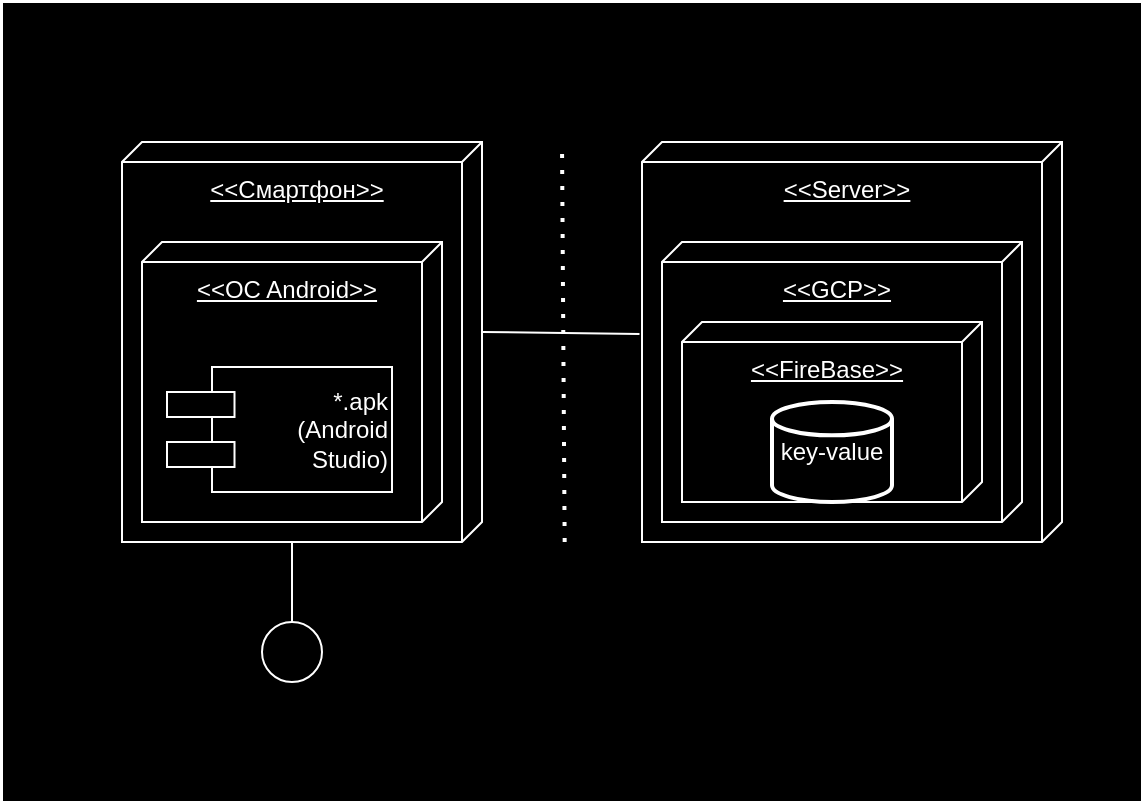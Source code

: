 <mxfile version="21.8.2" type="device">
  <diagram name="Сторінка-1" id="tnLcLUXqHJCQnk4bmuAs">
    <mxGraphModel dx="1329" dy="806" grid="1" gridSize="10" guides="1" tooltips="1" connect="1" arrows="1" fold="1" page="1" pageScale="1" pageWidth="827" pageHeight="1169" math="0" shadow="0">
      <root>
        <mxCell id="0" />
        <mxCell id="1" parent="0" />
        <mxCell id="SDawg5pdEoXjvyeKrGQc-1" value="" style="rounded=0;whiteSpace=wrap;html=1;fillColor=#000000;strokeColor=#FFFFFF;" vertex="1" parent="1">
          <mxGeometry x="120" y="185" width="570" height="400" as="geometry" />
        </mxCell>
        <mxCell id="SDawg5pdEoXjvyeKrGQc-2" value="&lt;u&gt;&amp;lt;&amp;lt;Смартфон&amp;gt;&amp;gt;&lt;/u&gt;" style="verticalAlign=top;align=center;shape=cube;size=10;direction=south;fontStyle=0;html=1;boundedLbl=1;spacingLeft=5;whiteSpace=wrap;fillColor=#000000;strokeColor=#FFFFFF;fontColor=#FFFFFF;" vertex="1" parent="1">
          <mxGeometry x="180" y="255" width="180" height="200" as="geometry" />
        </mxCell>
        <mxCell id="SDawg5pdEoXjvyeKrGQc-3" value="&lt;u&gt;&amp;lt;&amp;lt;OC Android&amp;gt;&amp;gt;&lt;/u&gt;" style="verticalAlign=top;align=center;shape=cube;size=10;direction=south;html=1;boundedLbl=1;spacingLeft=5;whiteSpace=wrap;fontColor=#FFFFFF;strokeColor=#FFFFFF;fillColor=#000000;" vertex="1" parent="SDawg5pdEoXjvyeKrGQc-2">
          <mxGeometry width="150" height="140" relative="1" as="geometry">
            <mxPoint x="10" y="50" as="offset" />
          </mxGeometry>
        </mxCell>
        <mxCell id="SDawg5pdEoXjvyeKrGQc-4" value="*.apk&lt;br&gt;(Android&lt;br&gt;Studio)" style="rounded=0;whiteSpace=wrap;html=1;align=right;fillColor=#000000;strokeColor=#FFFFFF;fontColor=#FFFFFF;" vertex="1" parent="SDawg5pdEoXjvyeKrGQc-2">
          <mxGeometry x="45" y="112.5" width="90" height="62.5" as="geometry" />
        </mxCell>
        <mxCell id="SDawg5pdEoXjvyeKrGQc-5" value="" style="rounded=0;whiteSpace=wrap;html=1;strokeColor=#FFFFFF;fillColor=#000000;" vertex="1" parent="SDawg5pdEoXjvyeKrGQc-2">
          <mxGeometry x="22.5" y="125" width="33.75" height="12.5" as="geometry" />
        </mxCell>
        <mxCell id="SDawg5pdEoXjvyeKrGQc-6" value="" style="rounded=0;whiteSpace=wrap;html=1;fillColor=#000000;strokeColor=#FFFFFF;" vertex="1" parent="SDawg5pdEoXjvyeKrGQc-2">
          <mxGeometry x="22.5" y="150" width="33.75" height="12.5" as="geometry" />
        </mxCell>
        <mxCell id="SDawg5pdEoXjvyeKrGQc-7" value="" style="endArrow=none;dashed=1;html=1;dashPattern=1 3;strokeWidth=2;rounded=0;strokeColor=#FFFFFF;" edge="1" parent="1">
          <mxGeometry width="50" height="50" relative="1" as="geometry">
            <mxPoint x="401.333" y="455" as="sourcePoint" />
            <mxPoint x="400" y="255" as="targetPoint" />
          </mxGeometry>
        </mxCell>
        <mxCell id="SDawg5pdEoXjvyeKrGQc-8" value="&lt;u&gt;&amp;lt;&amp;lt;Server&amp;gt;&amp;gt;&lt;/u&gt;" style="verticalAlign=top;align=center;shape=cube;size=10;direction=south;fontStyle=0;html=1;boundedLbl=1;spacingLeft=5;whiteSpace=wrap;fillColor=#000000;strokeColor=#FFFFFF;fontColor=#FFFFFF;" vertex="1" parent="1">
          <mxGeometry x="440" y="255" width="210" height="200" as="geometry" />
        </mxCell>
        <mxCell id="SDawg5pdEoXjvyeKrGQc-9" value="&lt;u&gt;&amp;lt;&amp;lt;GCP&amp;gt;&amp;gt;&lt;/u&gt;" style="verticalAlign=top;align=center;shape=cube;size=10;direction=south;html=1;boundedLbl=1;spacingLeft=5;whiteSpace=wrap;fontColor=#FFFFFF;strokeColor=#FFFFFF;fillColor=#000000;" vertex="1" parent="SDawg5pdEoXjvyeKrGQc-8">
          <mxGeometry width="180" height="140" relative="1" as="geometry">
            <mxPoint x="10" y="50" as="offset" />
          </mxGeometry>
        </mxCell>
        <mxCell id="SDawg5pdEoXjvyeKrGQc-10" value="&lt;u&gt;&amp;lt;&amp;lt;FireBase&amp;gt;&amp;gt;&lt;/u&gt;" style="verticalAlign=top;align=center;shape=cube;size=10;direction=south;html=1;boundedLbl=1;spacingLeft=5;whiteSpace=wrap;fontColor=#FFFFFF;strokeColor=#FFFFFF;fillColor=#000000;" vertex="1" parent="SDawg5pdEoXjvyeKrGQc-8">
          <mxGeometry x="20" y="90" width="150" height="90" as="geometry" />
        </mxCell>
        <mxCell id="SDawg5pdEoXjvyeKrGQc-11" value="key-value" style="strokeWidth=2;html=1;shape=mxgraph.flowchart.database;whiteSpace=wrap;fontColor=#FFFFFF;strokeColor=#FFFFFF;fillColor=#000000;" vertex="1" parent="SDawg5pdEoXjvyeKrGQc-8">
          <mxGeometry x="65" y="130" width="60" height="50" as="geometry" />
        </mxCell>
        <mxCell id="SDawg5pdEoXjvyeKrGQc-12" value="" style="endArrow=none;html=1;rounded=0;exitX=0;exitY=0;exitDx=95;exitDy=0;exitPerimeter=0;entryX=0.48;entryY=1.006;entryDx=0;entryDy=0;entryPerimeter=0;strokeColor=#FFFFFF;" edge="1" parent="1" source="SDawg5pdEoXjvyeKrGQc-2" target="SDawg5pdEoXjvyeKrGQc-8">
          <mxGeometry width="50" height="50" relative="1" as="geometry">
            <mxPoint x="500" y="445" as="sourcePoint" />
            <mxPoint x="550" y="395" as="targetPoint" />
          </mxGeometry>
        </mxCell>
        <mxCell id="SDawg5pdEoXjvyeKrGQc-13" value="" style="ellipse;whiteSpace=wrap;html=1;aspect=fixed;strokeColor=#FFFFFF;fillColor=#000000;" vertex="1" parent="1">
          <mxGeometry x="250" y="495" width="30" height="30" as="geometry" />
        </mxCell>
        <mxCell id="SDawg5pdEoXjvyeKrGQc-14" value="" style="endArrow=none;html=1;rounded=0;exitX=0.5;exitY=0;exitDx=0;exitDy=0;entryX=0;entryY=0;entryDx=200;entryDy=95;entryPerimeter=0;strokeColor=#FFFFFF;" edge="1" parent="1" source="SDawg5pdEoXjvyeKrGQc-13" target="SDawg5pdEoXjvyeKrGQc-2">
          <mxGeometry width="50" height="50" relative="1" as="geometry">
            <mxPoint x="500" y="445" as="sourcePoint" />
            <mxPoint x="550" y="395" as="targetPoint" />
          </mxGeometry>
        </mxCell>
        <mxCell id="SDawg5pdEoXjvyeKrGQc-15" value="Сенсорний екран" style="text;html=1;strokeColor=none;fillColor=none;align=center;verticalAlign=middle;whiteSpace=wrap;rounded=0;" vertex="1" parent="1">
          <mxGeometry x="235" y="535" width="60" height="30" as="geometry" />
        </mxCell>
      </root>
    </mxGraphModel>
  </diagram>
</mxfile>

